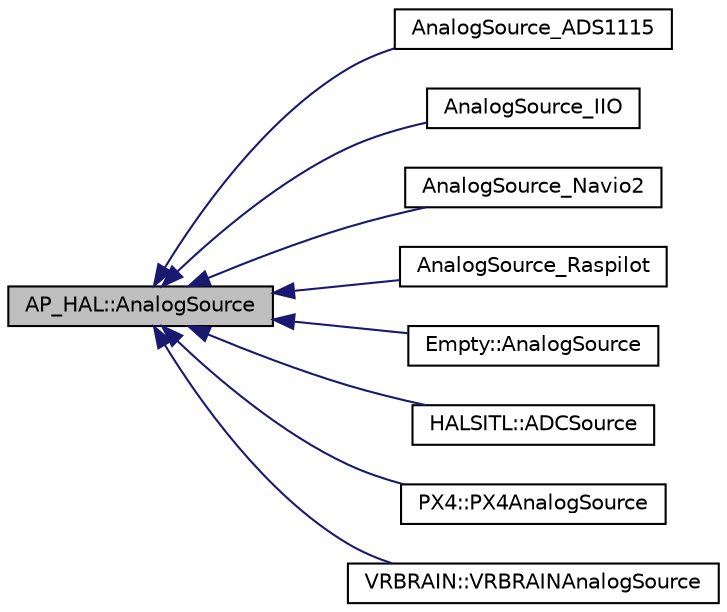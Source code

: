 digraph "AP_HAL::AnalogSource"
{
 // INTERACTIVE_SVG=YES
  edge [fontname="Helvetica",fontsize="10",labelfontname="Helvetica",labelfontsize="10"];
  node [fontname="Helvetica",fontsize="10",shape=record];
  rankdir="LR";
  Node1 [label="AP_HAL::AnalogSource",height=0.2,width=0.4,color="black", fillcolor="grey75", style="filled", fontcolor="black"];
  Node1 -> Node2 [dir="back",color="midnightblue",fontsize="10",style="solid",fontname="Helvetica"];
  Node2 [label="AnalogSource_ADS1115",height=0.2,width=0.4,color="black", fillcolor="white", style="filled",URL="$classAnalogSource__ADS1115.html"];
  Node1 -> Node3 [dir="back",color="midnightblue",fontsize="10",style="solid",fontname="Helvetica"];
  Node3 [label="AnalogSource_IIO",height=0.2,width=0.4,color="black", fillcolor="white", style="filled",URL="$classAnalogSource__IIO.html"];
  Node1 -> Node4 [dir="back",color="midnightblue",fontsize="10",style="solid",fontname="Helvetica"];
  Node4 [label="AnalogSource_Navio2",height=0.2,width=0.4,color="black", fillcolor="white", style="filled",URL="$classAnalogSource__Navio2.html"];
  Node1 -> Node5 [dir="back",color="midnightblue",fontsize="10",style="solid",fontname="Helvetica"];
  Node5 [label="AnalogSource_Raspilot",height=0.2,width=0.4,color="black", fillcolor="white", style="filled",URL="$classAnalogSource__Raspilot.html"];
  Node1 -> Node6 [dir="back",color="midnightblue",fontsize="10",style="solid",fontname="Helvetica"];
  Node6 [label="Empty::AnalogSource",height=0.2,width=0.4,color="black", fillcolor="white", style="filled",URL="$classEmpty_1_1AnalogSource.html"];
  Node1 -> Node7 [dir="back",color="midnightblue",fontsize="10",style="solid",fontname="Helvetica"];
  Node7 [label="HALSITL::ADCSource",height=0.2,width=0.4,color="black", fillcolor="white", style="filled",URL="$classHALSITL_1_1ADCSource.html"];
  Node1 -> Node8 [dir="back",color="midnightblue",fontsize="10",style="solid",fontname="Helvetica"];
  Node8 [label="PX4::PX4AnalogSource",height=0.2,width=0.4,color="black", fillcolor="white", style="filled",URL="$classPX4_1_1PX4AnalogSource.html"];
  Node1 -> Node9 [dir="back",color="midnightblue",fontsize="10",style="solid",fontname="Helvetica"];
  Node9 [label="VRBRAIN::VRBRAINAnalogSource",height=0.2,width=0.4,color="black", fillcolor="white", style="filled",URL="$classVRBRAIN_1_1VRBRAINAnalogSource.html"];
}
